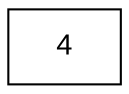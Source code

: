 digraph G{
 size="100" node [shape = record, fontname = Arial];
    elem000001d145c215e0[label = " {4} "];
}